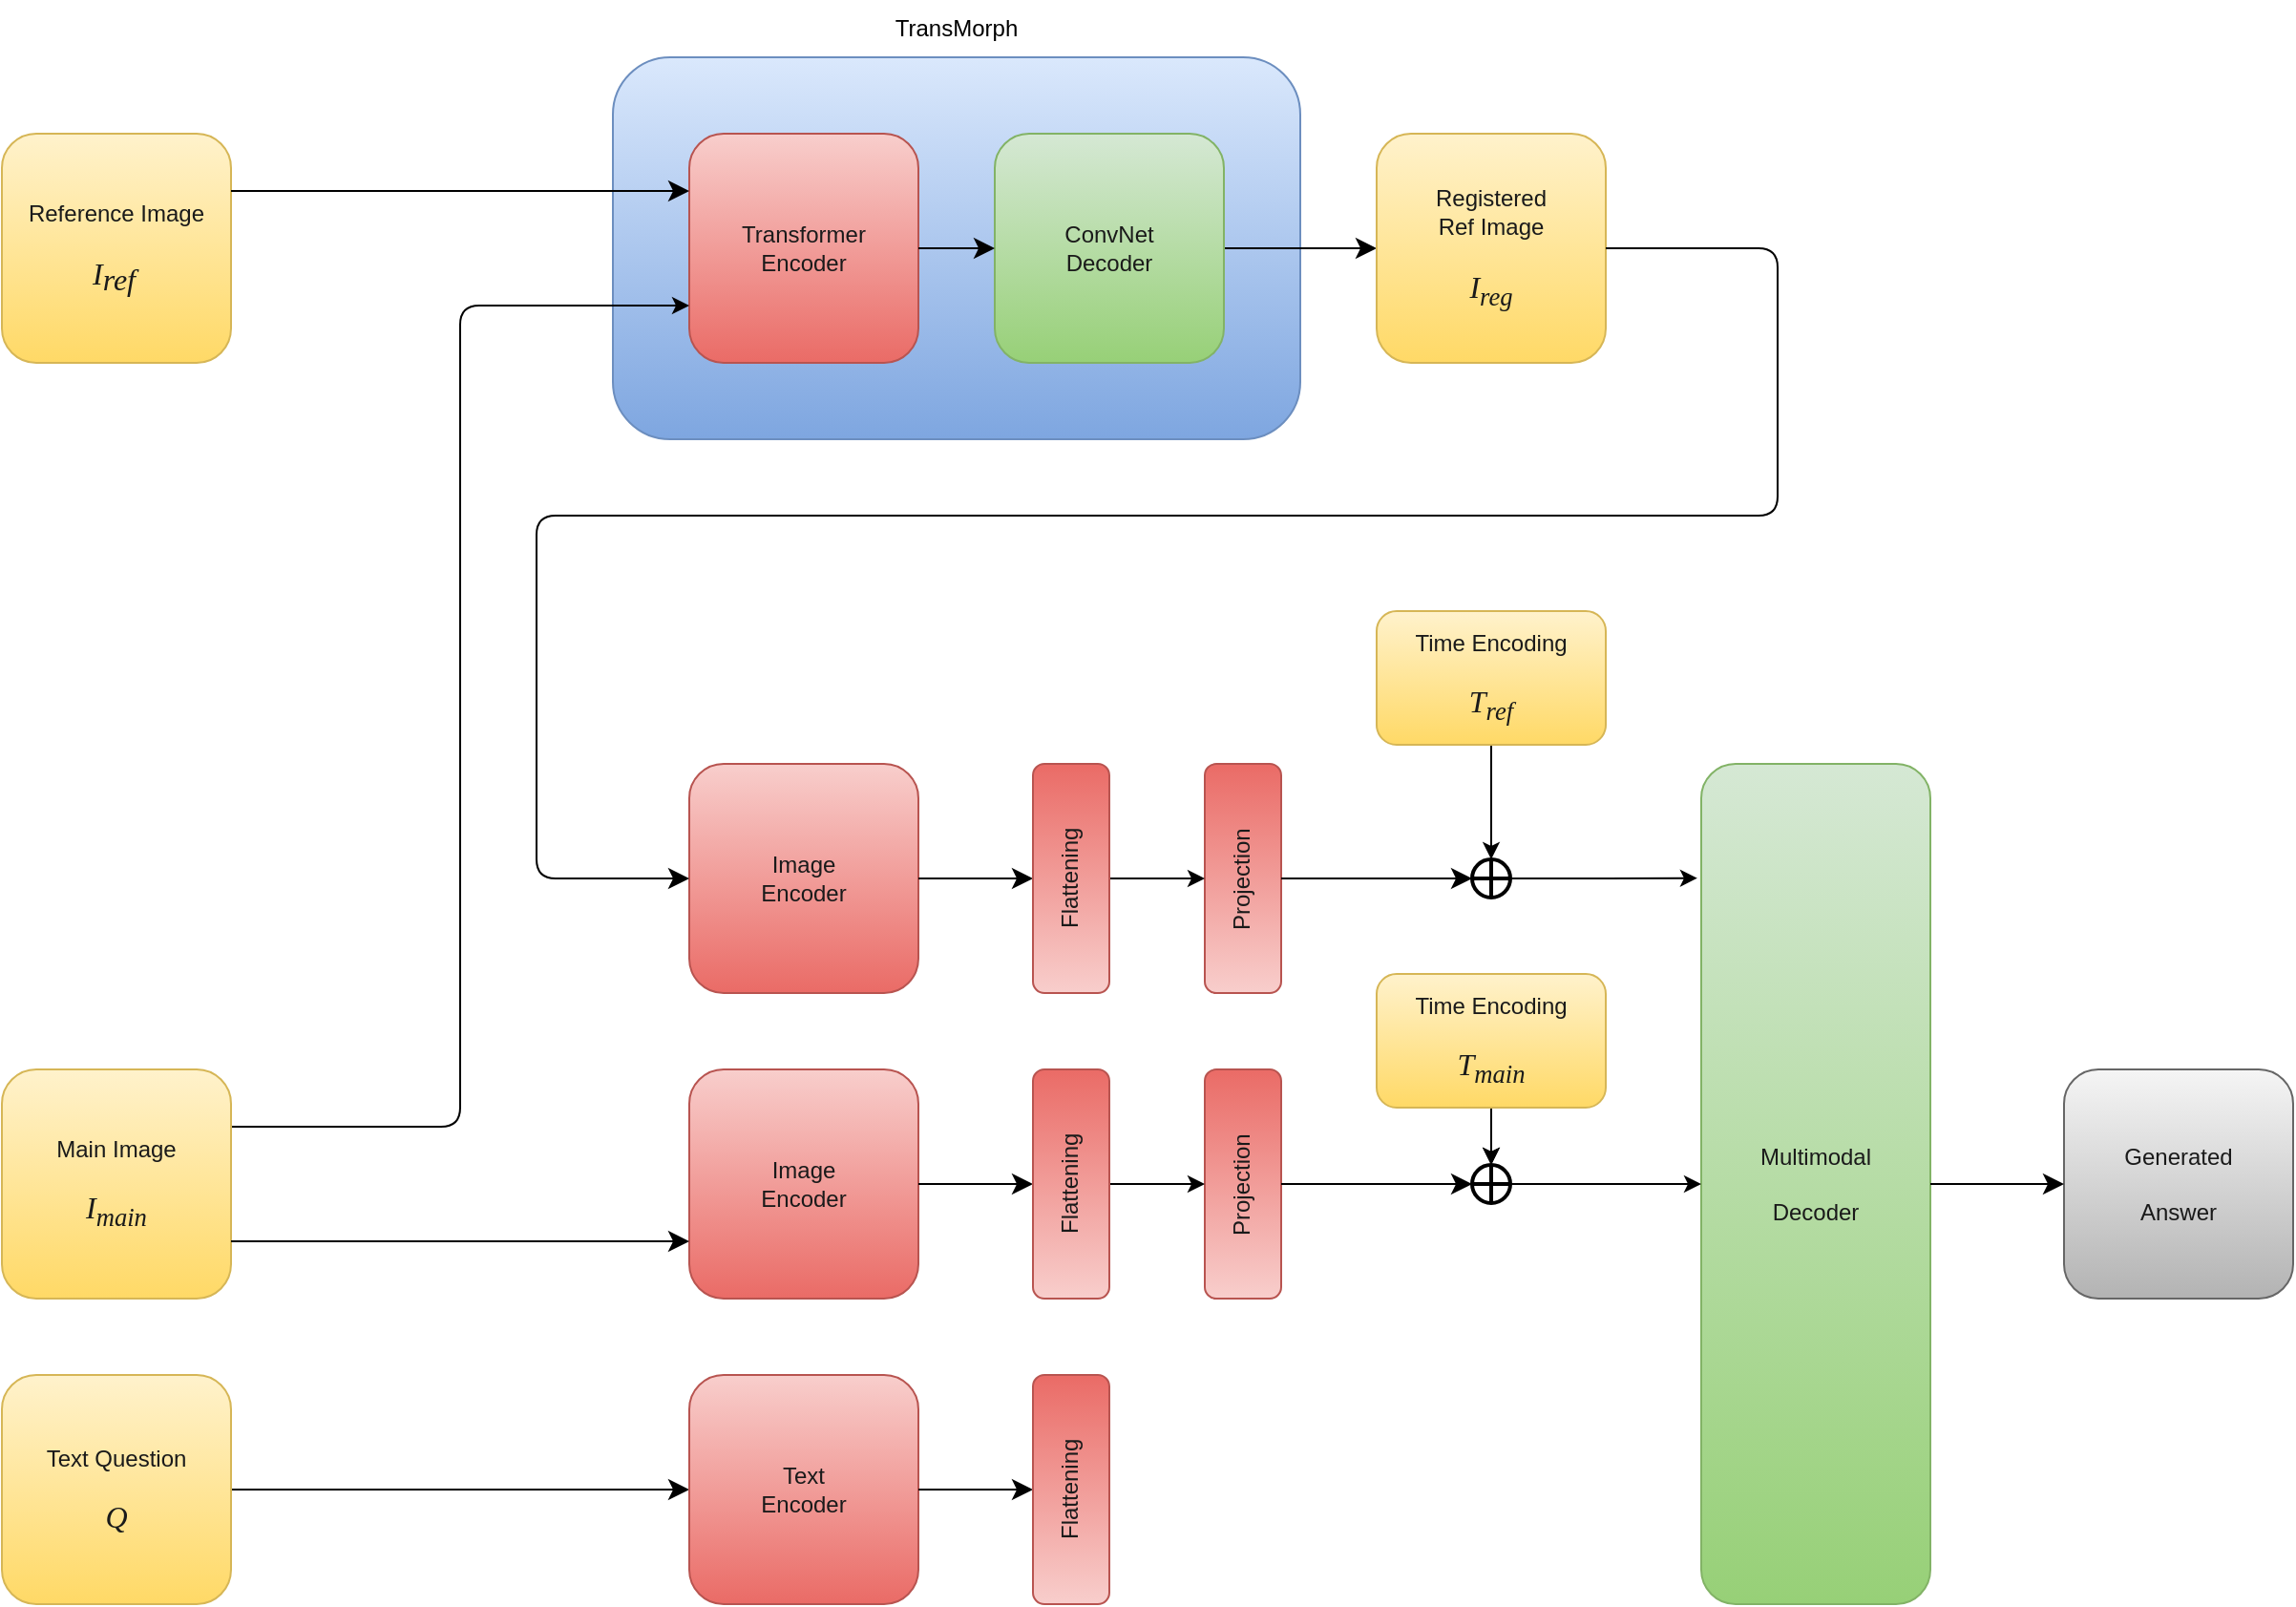 <mxfile version="27.0.9">
  <diagram name="Page-1" id="EhcB3PH-zPmKsm_EDyx8">
    <mxGraphModel dx="2276" dy="859" grid="1" gridSize="10" guides="1" tooltips="1" connect="1" arrows="1" fold="1" page="1" pageScale="1" pageWidth="850" pageHeight="1100" math="0" shadow="0">
      <root>
        <mxCell id="0" />
        <mxCell id="1" parent="0" />
        <mxCell id="6CnsqeC-LUTwVc9rVep_-9" value="" style="rounded=1;whiteSpace=wrap;html=1;fillColor=#dae8fc;gradientColor=#7ea6e0;strokeColor=#6c8ebf;" parent="1" vertex="1">
          <mxGeometry x="200" y="280" width="360" height="200" as="geometry" />
        </mxCell>
        <mxCell id="6CnsqeC-LUTwVc9rVep_-6" value="TransMorph" style="text;html=1;align=center;verticalAlign=middle;whiteSpace=wrap;rounded=0;" parent="1" vertex="1">
          <mxGeometry x="320" y="250" width="120" height="30" as="geometry" />
        </mxCell>
        <mxCell id="6CnsqeC-LUTwVc9rVep_-7" value="&lt;div&gt;&lt;font color=&quot;#1a1a1a&quot;&gt;Transformer&lt;/font&gt;&lt;/div&gt;&lt;font color=&quot;#1a1a1a&quot;&gt;Encoder&lt;/font&gt;" style="rounded=1;whiteSpace=wrap;html=1;fillColor=#f8cecc;strokeColor=#b85450;gradientColor=#ea6b66;" parent="1" vertex="1">
          <mxGeometry x="240" y="320" width="120" height="120" as="geometry" />
        </mxCell>
        <mxCell id="6CnsqeC-LUTwVc9rVep_-32" style="edgeStyle=none;curved=1;rounded=0;orthogonalLoop=1;jettySize=auto;html=1;entryX=1;entryY=0.5;entryDx=0;entryDy=0;fontSize=12;startSize=8;endSize=8;" parent="1" target="6CnsqeC-LUTwVc9rVep_-22" edge="1">
          <mxGeometry relative="1" as="geometry">
            <mxPoint x="360" y="870" as="sourcePoint" />
          </mxGeometry>
        </mxCell>
        <mxCell id="Aeha082FOGOlSdF__lET-4" style="edgeStyle=orthogonalEdgeStyle;rounded=1;orthogonalLoop=1;jettySize=auto;html=1;exitX=1;exitY=0.25;exitDx=0;exitDy=0;entryX=0;entryY=0.75;entryDx=0;entryDy=0;curved=0;" parent="1" source="6CnsqeC-LUTwVc9rVep_-10" target="6CnsqeC-LUTwVc9rVep_-7" edge="1">
          <mxGeometry relative="1" as="geometry" />
        </mxCell>
        <mxCell id="6CnsqeC-LUTwVc9rVep_-10" value="&lt;font style=&quot;color: rgb(26, 26, 26);&quot;&gt;Main Image&lt;/font&gt;&lt;div&gt;&lt;font color=&quot;#1a1a1a&quot;&gt;&lt;br&gt;&lt;/font&gt;&lt;div&gt;&lt;font face=&quot;Cambria&quot; style=&quot;color: rgb(26, 26, 26); font-size: 16px;&quot;&gt;&lt;i style=&quot;&quot;&gt;I&lt;sub style=&quot;&quot;&gt;main&lt;/sub&gt;&lt;/i&gt;&lt;/font&gt;&lt;/div&gt;&lt;/div&gt;" style="rounded=1;whiteSpace=wrap;html=1;fillColor=#fff2cc;gradientColor=#ffd966;strokeColor=#d6b656;" parent="1" vertex="1">
          <mxGeometry x="-120" y="810" width="120" height="120" as="geometry" />
        </mxCell>
        <mxCell id="6CnsqeC-LUTwVc9rVep_-11" value="&lt;font style=&quot;color: rgb(26, 26, 26);&quot;&gt;Reference Image&lt;/font&gt;&lt;div&gt;&lt;font color=&quot;#1a1a1a&quot;&gt;&lt;br&gt;&lt;/font&gt;&lt;div&gt;&lt;font face=&quot;Cambria&quot; style=&quot;color: rgb(26, 26, 26);&quot;&gt;&lt;i&gt;&lt;font style=&quot;font-size: 16px;&quot;&gt;I&lt;/font&gt;&lt;sub&gt;&lt;font style=&quot;font-size: 16px;&quot;&gt;ref&lt;/font&gt;&amp;nbsp;&lt;/sub&gt;&lt;/i&gt;&lt;/font&gt;&lt;/div&gt;&lt;/div&gt;" style="rounded=1;whiteSpace=wrap;html=1;fillColor=#fff2cc;gradientColor=#ffd966;strokeColor=#d6b656;" parent="1" vertex="1">
          <mxGeometry x="-120" y="320" width="120" height="120" as="geometry" />
        </mxCell>
        <mxCell id="6CnsqeC-LUTwVc9rVep_-13" value="" style="endArrow=classic;html=1;rounded=1;fontSize=12;startSize=8;endSize=8;curved=0;exitX=1;exitY=0.5;exitDx=0;exitDy=0;" parent="1" source="UFdSs73jD7x_iKg_s8AN-1" target="6CnsqeC-LUTwVc9rVep_-15" edge="1">
          <mxGeometry width="50" height="50" relative="1" as="geometry">
            <mxPoint x="520" y="380" as="sourcePoint" />
            <mxPoint x="610" y="379.8" as="targetPoint" />
            <Array as="points" />
          </mxGeometry>
        </mxCell>
        <mxCell id="6CnsqeC-LUTwVc9rVep_-15" value="&lt;font&gt;&lt;font color=&quot;#1a1a1a&quot;&gt;Registered&lt;/font&gt;&lt;br&gt;&lt;/font&gt;&lt;div&gt;&lt;font style=&quot;color: rgb(26, 26, 26);&quot;&gt;Ref Image&lt;br&gt;&lt;/font&gt;&lt;/div&gt;&lt;div&gt;&lt;font style=&quot;color: rgb(26, 26, 26);&quot;&gt;&lt;br&gt;&lt;/font&gt;&lt;/div&gt;&lt;div&gt;&lt;font face=&quot;Cambria&quot; style=&quot;color: rgb(26, 26, 26); font-size: 16px;&quot;&gt;&lt;i style=&quot;&quot;&gt;I&lt;sub style=&quot;&quot;&gt;reg&lt;/sub&gt;&lt;/i&gt;&lt;/font&gt;&lt;/div&gt;" style="rounded=1;whiteSpace=wrap;html=1;fillColor=#fff2cc;gradientColor=#ffd966;strokeColor=#d6b656;" parent="1" vertex="1">
          <mxGeometry x="600" y="320" width="120" height="120" as="geometry" />
        </mxCell>
        <mxCell id="6CnsqeC-LUTwVc9rVep_-20" value="" style="endArrow=classic;html=1;rounded=0;fontSize=12;startSize=8;endSize=8;curved=1;exitX=1;exitY=0.5;exitDx=0;exitDy=0;" parent="1" edge="1">
          <mxGeometry width="50" height="50" relative="1" as="geometry">
            <mxPoint y="350" as="sourcePoint" />
            <mxPoint x="240" y="350" as="targetPoint" />
            <Array as="points">
              <mxPoint x="120" y="350" />
            </Array>
          </mxGeometry>
        </mxCell>
        <mxCell id="6CnsqeC-LUTwVc9rVep_-22" value="&lt;font color=&quot;#1a1a1a&quot;&gt;Image&lt;br&gt;Encoder&lt;/font&gt;" style="rounded=1;whiteSpace=wrap;html=1;fillColor=#f8cecc;gradientColor=#ea6b66;strokeColor=#b85450;" parent="1" vertex="1">
          <mxGeometry x="240" y="810" width="120" height="120" as="geometry" />
        </mxCell>
        <mxCell id="6CnsqeC-LUTwVc9rVep_-23" value="" style="endArrow=classic;html=1;rounded=1;fontSize=12;startSize=8;endSize=8;curved=0;exitX=1;exitY=0.5;exitDx=0;exitDy=0;entryX=0;entryY=0.5;entryDx=0;entryDy=0;" parent="1" edge="1">
          <mxGeometry width="50" height="50" relative="1" as="geometry">
            <mxPoint y="900" as="sourcePoint" />
            <mxPoint x="240" y="900" as="targetPoint" />
            <Array as="points" />
          </mxGeometry>
        </mxCell>
        <mxCell id="6CnsqeC-LUTwVc9rVep_-24" value="&lt;font color=&quot;#1a1a1a&quot;&gt;Image&lt;br&gt;Encoder&lt;/font&gt;" style="rounded=1;whiteSpace=wrap;html=1;fillColor=#f8cecc;gradientColor=#ea6b66;strokeColor=#b85450;" parent="1" vertex="1">
          <mxGeometry x="240" y="650" width="120" height="120" as="geometry" />
        </mxCell>
        <mxCell id="6CnsqeC-LUTwVc9rVep_-25" value="" style="endArrow=classic;html=1;rounded=1;fontSize=12;startSize=8;endSize=8;curved=0;exitX=1;exitY=0.5;exitDx=0;exitDy=0;entryX=0;entryY=0.5;entryDx=0;entryDy=0;" parent="1" source="6CnsqeC-LUTwVc9rVep_-15" target="6CnsqeC-LUTwVc9rVep_-24" edge="1">
          <mxGeometry width="50" height="50" relative="1" as="geometry">
            <mxPoint x="1020" y="440" as="sourcePoint" />
            <mxPoint x="160" y="620" as="targetPoint" />
            <Array as="points">
              <mxPoint x="810" y="380" />
              <mxPoint x="810" y="450" />
              <mxPoint x="810" y="520" />
              <mxPoint x="590" y="520" />
              <mxPoint x="160" y="520" />
              <mxPoint x="160" y="710" />
            </Array>
          </mxGeometry>
        </mxCell>
        <mxCell id="6CnsqeC-LUTwVc9rVep_-28" value="" style="edgeStyle=none;curved=1;rounded=0;orthogonalLoop=1;jettySize=auto;html=1;fontSize=12;startSize=8;endSize=8;" parent="1" source="6CnsqeC-LUTwVc9rVep_-26" target="6CnsqeC-LUTwVc9rVep_-27" edge="1">
          <mxGeometry relative="1" as="geometry" />
        </mxCell>
        <mxCell id="6CnsqeC-LUTwVc9rVep_-26" value="&lt;font color=&quot;#1a1a1a&quot;&gt;Text Question&lt;/font&gt;&lt;br&gt;&lt;div&gt;&lt;font color=&quot;#1a1a1a&quot;&gt;&lt;br&gt;&lt;/font&gt;&lt;div&gt;&lt;font face=&quot;Cambria&quot; color=&quot;#1a1a1a&quot;&gt;&lt;span style=&quot;font-size: 16px;&quot;&gt;&lt;i&gt;Q&lt;/i&gt;&lt;/span&gt;&lt;/font&gt;&lt;/div&gt;&lt;/div&gt;" style="rounded=1;whiteSpace=wrap;html=1;fillColor=#fff2cc;gradientColor=#ffd966;strokeColor=#d6b656;" parent="1" vertex="1">
          <mxGeometry x="-120" y="970" width="120" height="120" as="geometry" />
        </mxCell>
        <mxCell id="6CnsqeC-LUTwVc9rVep_-27" value="&lt;font color=&quot;#1a1a1a&quot;&gt;Text&lt;br&gt;Encoder&lt;/font&gt;" style="rounded=1;whiteSpace=wrap;html=1;fillColor=#f8cecc;gradientColor=#ea6b66;strokeColor=#b85450;" parent="1" vertex="1">
          <mxGeometry x="240" y="970" width="120" height="120" as="geometry" />
        </mxCell>
        <mxCell id="6CnsqeC-LUTwVc9rVep_-29" value="&lt;font color=&quot;#1a1a1a&quot;&gt;Projection&lt;/font&gt;" style="rounded=1;whiteSpace=wrap;html=1;fillColor=#f8cecc;gradientColor=#ea6b66;strokeColor=#b85450;textDirection=vertical-rl;rotation=-180;" parent="1" vertex="1">
          <mxGeometry x="510" y="810" width="40" height="120" as="geometry" />
        </mxCell>
        <mxCell id="6CnsqeC-LUTwVc9rVep_-30" value="&lt;font color=&quot;#1a1a1a&quot;&gt;Projection&lt;/font&gt;" style="rounded=1;whiteSpace=wrap;html=1;fillColor=#f8cecc;gradientColor=#ea6b66;strokeColor=#b85450;textDirection=vertical-rl;rotation=-180;" parent="1" vertex="1">
          <mxGeometry x="510" y="650" width="40" height="120" as="geometry" />
        </mxCell>
        <mxCell id="6CnsqeC-LUTwVc9rVep_-31" value="" style="endArrow=classic;html=1;rounded=1;fontSize=12;startSize=8;endSize=8;curved=0;exitX=1;exitY=0.5;exitDx=0;exitDy=0;entryX=1;entryY=0.5;entryDx=0;entryDy=0;" parent="1" source="6CnsqeC-LUTwVc9rVep_-22" target="Aeha082FOGOlSdF__lET-6" edge="1">
          <mxGeometry width="50" height="50" relative="1" as="geometry">
            <mxPoint x="170" y="790" as="sourcePoint" />
            <mxPoint x="390" y="870" as="targetPoint" />
            <Array as="points" />
          </mxGeometry>
        </mxCell>
        <mxCell id="6CnsqeC-LUTwVc9rVep_-33" value="" style="endArrow=classic;html=1;rounded=1;fontSize=12;startSize=8;endSize=8;curved=0;exitX=1;exitY=0.5;exitDx=0;exitDy=0;entryX=1;entryY=0.5;entryDx=0;entryDy=0;" parent="1" source="6CnsqeC-LUTwVc9rVep_-24" target="Aeha082FOGOlSdF__lET-7" edge="1">
          <mxGeometry width="50" height="50" relative="1" as="geometry">
            <mxPoint x="360" y="630" as="sourcePoint" />
            <mxPoint x="390" y="710" as="targetPoint" />
            <Array as="points" />
          </mxGeometry>
        </mxCell>
        <mxCell id="6CnsqeC-LUTwVc9rVep_-34" value="&lt;font color=&quot;#1a1a1a&quot;&gt;Multimodal&lt;br&gt;&lt;br&gt;Decoder&lt;/font&gt;" style="rounded=1;whiteSpace=wrap;html=1;fillColor=#d5e8d4;strokeColor=#82b366;gradientColor=#97d077;" parent="1" vertex="1">
          <mxGeometry x="770" y="650" width="120" height="440" as="geometry" />
        </mxCell>
        <mxCell id="6CnsqeC-LUTwVc9rVep_-35" value="&lt;font color=&quot;#1a1a1a&quot;&gt;Generated&lt;br&gt;&lt;br&gt;Answer&lt;/font&gt;" style="rounded=1;whiteSpace=wrap;html=1;fillColor=#f5f5f5;strokeColor=#666666;gradientColor=#b3b3b3;" parent="1" vertex="1">
          <mxGeometry x="960" y="810" width="120" height="120" as="geometry" />
        </mxCell>
        <mxCell id="6CnsqeC-LUTwVc9rVep_-36" value="" style="endArrow=classic;html=1;rounded=1;fontSize=12;startSize=8;endSize=8;curved=0;exitX=1;exitY=0.5;exitDx=0;exitDy=0;entryX=1;entryY=0.5;entryDx=0;entryDy=0;" parent="1" source="6CnsqeC-LUTwVc9rVep_-27" target="Aeha082FOGOlSdF__lET-13" edge="1">
          <mxGeometry width="50" height="50" relative="1" as="geometry">
            <mxPoint x="385" y="939.5" as="sourcePoint" />
            <mxPoint x="410" y="1030" as="targetPoint" />
            <Array as="points" />
          </mxGeometry>
        </mxCell>
        <mxCell id="6CnsqeC-LUTwVc9rVep_-37" value="" style="endArrow=classic;html=1;rounded=1;fontSize=12;startSize=8;endSize=8;curved=0;exitX=0;exitY=0.5;exitDx=0;exitDy=0;entryX=0;entryY=0.5;entryDx=0;entryDy=0;" parent="1" source="6CnsqeC-LUTwVc9rVep_-29" target="rmX6A_vhHBQsXo4BwZ8s-4" edge="1">
          <mxGeometry width="50" height="50" relative="1" as="geometry">
            <mxPoint x="450" y="869.5" as="sourcePoint" />
            <mxPoint x="570" y="870" as="targetPoint" />
            <Array as="points" />
          </mxGeometry>
        </mxCell>
        <mxCell id="6CnsqeC-LUTwVc9rVep_-38" value="" style="endArrow=classic;html=1;rounded=1;fontSize=12;startSize=8;endSize=8;curved=0;entryX=0;entryY=0.5;entryDx=0;entryDy=0;exitX=0;exitY=0.5;exitDx=0;exitDy=0;" parent="1" source="6CnsqeC-LUTwVc9rVep_-30" target="rmX6A_vhHBQsXo4BwZ8s-1" edge="1">
          <mxGeometry width="50" height="50" relative="1" as="geometry">
            <mxPoint x="460" y="710" as="sourcePoint" />
            <mxPoint x="565" y="709.7" as="targetPoint" />
            <Array as="points" />
          </mxGeometry>
        </mxCell>
        <mxCell id="6CnsqeC-LUTwVc9rVep_-39" value="" style="endArrow=classic;html=1;rounded=1;fontSize=12;startSize=8;endSize=8;curved=0;exitX=1;exitY=0.5;exitDx=0;exitDy=0;" parent="1" source="6CnsqeC-LUTwVc9rVep_-34" target="6CnsqeC-LUTwVc9rVep_-35" edge="1">
          <mxGeometry width="50" height="50" relative="1" as="geometry">
            <mxPoint x="620" y="870" as="sourcePoint" />
            <mxPoint x="740" y="870" as="targetPoint" />
            <Array as="points" />
          </mxGeometry>
        </mxCell>
        <mxCell id="UFdSs73jD7x_iKg_s8AN-1" value="&lt;div&gt;&lt;font color=&quot;#1a1a1a&quot;&gt;ConvNet&lt;/font&gt;&lt;/div&gt;&lt;font color=&quot;#1a1a1a&quot;&gt;Decoder&lt;/font&gt;" style="rounded=1;whiteSpace=wrap;html=1;fillColor=#d5e8d4;strokeColor=#82b366;gradientColor=#97d077;" parent="1" vertex="1">
          <mxGeometry x="400" y="320" width="120" height="120" as="geometry" />
        </mxCell>
        <mxCell id="UFdSs73jD7x_iKg_s8AN-2" value="" style="endArrow=classic;html=1;rounded=0;fontSize=12;startSize=8;endSize=8;curved=1;exitX=1;exitY=0.5;exitDx=0;exitDy=0;entryX=0;entryY=0.5;entryDx=0;entryDy=0;" parent="1" source="6CnsqeC-LUTwVc9rVep_-7" target="UFdSs73jD7x_iKg_s8AN-1" edge="1">
          <mxGeometry width="50" height="50" relative="1" as="geometry">
            <mxPoint x="170" y="390" as="sourcePoint" />
            <mxPoint x="250" y="390" as="targetPoint" />
          </mxGeometry>
        </mxCell>
        <mxCell id="rmX6A_vhHBQsXo4BwZ8s-1" value="" style="shape=orEllipse;perimeter=ellipsePerimeter;whiteSpace=wrap;html=1;backgroundOutline=1;strokeWidth=2;" parent="1" vertex="1">
          <mxGeometry x="650" y="700" width="20" height="20" as="geometry" />
        </mxCell>
        <mxCell id="rmX6A_vhHBQsXo4BwZ8s-3" style="edgeStyle=orthogonalEdgeStyle;rounded=0;orthogonalLoop=1;jettySize=auto;html=1;exitX=1;exitY=0.5;exitDx=0;exitDy=0;entryX=-0.017;entryY=0.136;entryDx=0;entryDy=0;entryPerimeter=0;" parent="1" source="rmX6A_vhHBQsXo4BwZ8s-1" target="6CnsqeC-LUTwVc9rVep_-34" edge="1">
          <mxGeometry relative="1" as="geometry">
            <mxPoint x="540" y="620" as="sourcePoint" />
            <mxPoint x="720" y="710" as="targetPoint" />
          </mxGeometry>
        </mxCell>
        <mxCell id="rmX6A_vhHBQsXo4BwZ8s-6" style="edgeStyle=orthogonalEdgeStyle;rounded=0;orthogonalLoop=1;jettySize=auto;html=1;exitX=1;exitY=0.5;exitDx=0;exitDy=0;entryX=0;entryY=0.5;entryDx=0;entryDy=0;" parent="1" source="rmX6A_vhHBQsXo4BwZ8s-4" target="6CnsqeC-LUTwVc9rVep_-34" edge="1">
          <mxGeometry relative="1" as="geometry">
            <mxPoint x="650" y="870" as="sourcePoint" />
            <mxPoint x="720" y="870" as="targetPoint" />
          </mxGeometry>
        </mxCell>
        <mxCell id="rmX6A_vhHBQsXo4BwZ8s-4" value="" style="shape=orEllipse;perimeter=ellipsePerimeter;whiteSpace=wrap;html=1;backgroundOutline=1;strokeWidth=2;" parent="1" vertex="1">
          <mxGeometry x="650" y="860" width="20" height="20" as="geometry" />
        </mxCell>
        <mxCell id="Aeha082FOGOlSdF__lET-1" style="edgeStyle=orthogonalEdgeStyle;rounded=0;orthogonalLoop=1;jettySize=auto;html=1;exitX=0.5;exitY=1;exitDx=0;exitDy=0;entryX=0.5;entryY=0;entryDx=0;entryDy=0;" parent="1" source="rmX6A_vhHBQsXo4BwZ8s-7" target="rmX6A_vhHBQsXo4BwZ8s-1" edge="1">
          <mxGeometry relative="1" as="geometry" />
        </mxCell>
        <mxCell id="rmX6A_vhHBQsXo4BwZ8s-7" value="&lt;div&gt;&lt;font style=&quot;color: rgb(26, 26, 26);&quot;&gt;Time Encoding&lt;/font&gt;&lt;/div&gt;&lt;div&gt;&lt;font style=&quot;color: rgb(26, 26, 26);&quot;&gt;&lt;br&gt;&lt;/font&gt;&lt;/div&gt;&lt;i&gt;&lt;font style=&quot;color: rgb(26, 26, 26); font-size: 16px;&quot; face=&quot;Cambria&quot;&gt;T&lt;sub style=&quot;&quot;&gt;ref&lt;/sub&gt;&lt;/font&gt;&lt;/i&gt;" style="rounded=1;whiteSpace=wrap;html=1;fillColor=#fff2cc;gradientColor=#ffd966;strokeColor=#d6b656;" parent="1" vertex="1">
          <mxGeometry x="600" y="570" width="120" height="70" as="geometry" />
        </mxCell>
        <mxCell id="Aeha082FOGOlSdF__lET-3" style="edgeStyle=orthogonalEdgeStyle;rounded=0;orthogonalLoop=1;jettySize=auto;html=1;entryX=0.5;entryY=0;entryDx=0;entryDy=0;" parent="1" target="rmX6A_vhHBQsXo4BwZ8s-4" edge="1">
          <mxGeometry relative="1" as="geometry">
            <mxPoint x="660" y="840" as="sourcePoint" />
          </mxGeometry>
        </mxCell>
        <mxCell id="Aeha082FOGOlSdF__lET-5" value="" style="edgeStyle=orthogonalEdgeStyle;rounded=0;orthogonalLoop=1;jettySize=auto;html=1;" parent="1" source="Aeha082FOGOlSdF__lET-2" target="rmX6A_vhHBQsXo4BwZ8s-4" edge="1">
          <mxGeometry relative="1" as="geometry" />
        </mxCell>
        <mxCell id="Aeha082FOGOlSdF__lET-2" value="&lt;div&gt;&lt;font style=&quot;color: rgb(26, 26, 26);&quot;&gt;Time Encoding&lt;/font&gt;&lt;/div&gt;&lt;div&gt;&lt;font style=&quot;color: rgb(26, 26, 26);&quot;&gt;&lt;br&gt;&lt;/font&gt;&lt;/div&gt;&lt;font style=&quot;color: rgb(26, 26, 26); font-size: 16px;&quot; face=&quot;Cambria&quot;&gt;&lt;i style=&quot;&quot;&gt;T&lt;sub style=&quot;&quot;&gt;main&lt;/sub&gt;&lt;/i&gt;&lt;/font&gt;" style="rounded=1;whiteSpace=wrap;html=1;fillColor=#fff2cc;gradientColor=#ffd966;strokeColor=#d6b656;" parent="1" vertex="1">
          <mxGeometry x="600" y="760" width="120" height="70" as="geometry" />
        </mxCell>
        <mxCell id="Aeha082FOGOlSdF__lET-12" style="edgeStyle=orthogonalEdgeStyle;rounded=0;orthogonalLoop=1;jettySize=auto;html=1;exitX=0;exitY=0.5;exitDx=0;exitDy=0;entryX=1;entryY=0.5;entryDx=0;entryDy=0;" parent="1" source="Aeha082FOGOlSdF__lET-6" target="6CnsqeC-LUTwVc9rVep_-29" edge="1">
          <mxGeometry relative="1" as="geometry" />
        </mxCell>
        <mxCell id="Aeha082FOGOlSdF__lET-6" value="&lt;font color=&quot;#1a1a1a&quot;&gt;Flattening&lt;/font&gt;" style="rounded=1;whiteSpace=wrap;html=1;fillColor=#f8cecc;gradientColor=#ea6b66;strokeColor=#b85450;textDirection=vertical-rl;rotation=-180;" parent="1" vertex="1">
          <mxGeometry x="420" y="810" width="40" height="120" as="geometry" />
        </mxCell>
        <mxCell id="Aeha082FOGOlSdF__lET-10" style="edgeStyle=orthogonalEdgeStyle;rounded=0;orthogonalLoop=1;jettySize=auto;html=1;exitX=0;exitY=0.5;exitDx=0;exitDy=0;entryX=1;entryY=0.5;entryDx=0;entryDy=0;" parent="1" source="Aeha082FOGOlSdF__lET-7" target="6CnsqeC-LUTwVc9rVep_-30" edge="1">
          <mxGeometry relative="1" as="geometry" />
        </mxCell>
        <mxCell id="Aeha082FOGOlSdF__lET-7" value="&lt;font color=&quot;#1a1a1a&quot;&gt;Flattening&lt;/font&gt;" style="rounded=1;whiteSpace=wrap;html=1;fillColor=#f8cecc;gradientColor=#ea6b66;strokeColor=#b85450;textDirection=vertical-rl;rotation=-180;" parent="1" vertex="1">
          <mxGeometry x="420" y="650" width="40" height="120" as="geometry" />
        </mxCell>
        <mxCell id="Aeha082FOGOlSdF__lET-13" value="&lt;font color=&quot;#1a1a1a&quot;&gt;Flattening&lt;/font&gt;" style="rounded=1;whiteSpace=wrap;html=1;fillColor=#f8cecc;gradientColor=#ea6b66;strokeColor=#b85450;textDirection=vertical-rl;rotation=-180;" parent="1" vertex="1">
          <mxGeometry x="420" y="970" width="40" height="120" as="geometry" />
        </mxCell>
      </root>
    </mxGraphModel>
  </diagram>
</mxfile>
